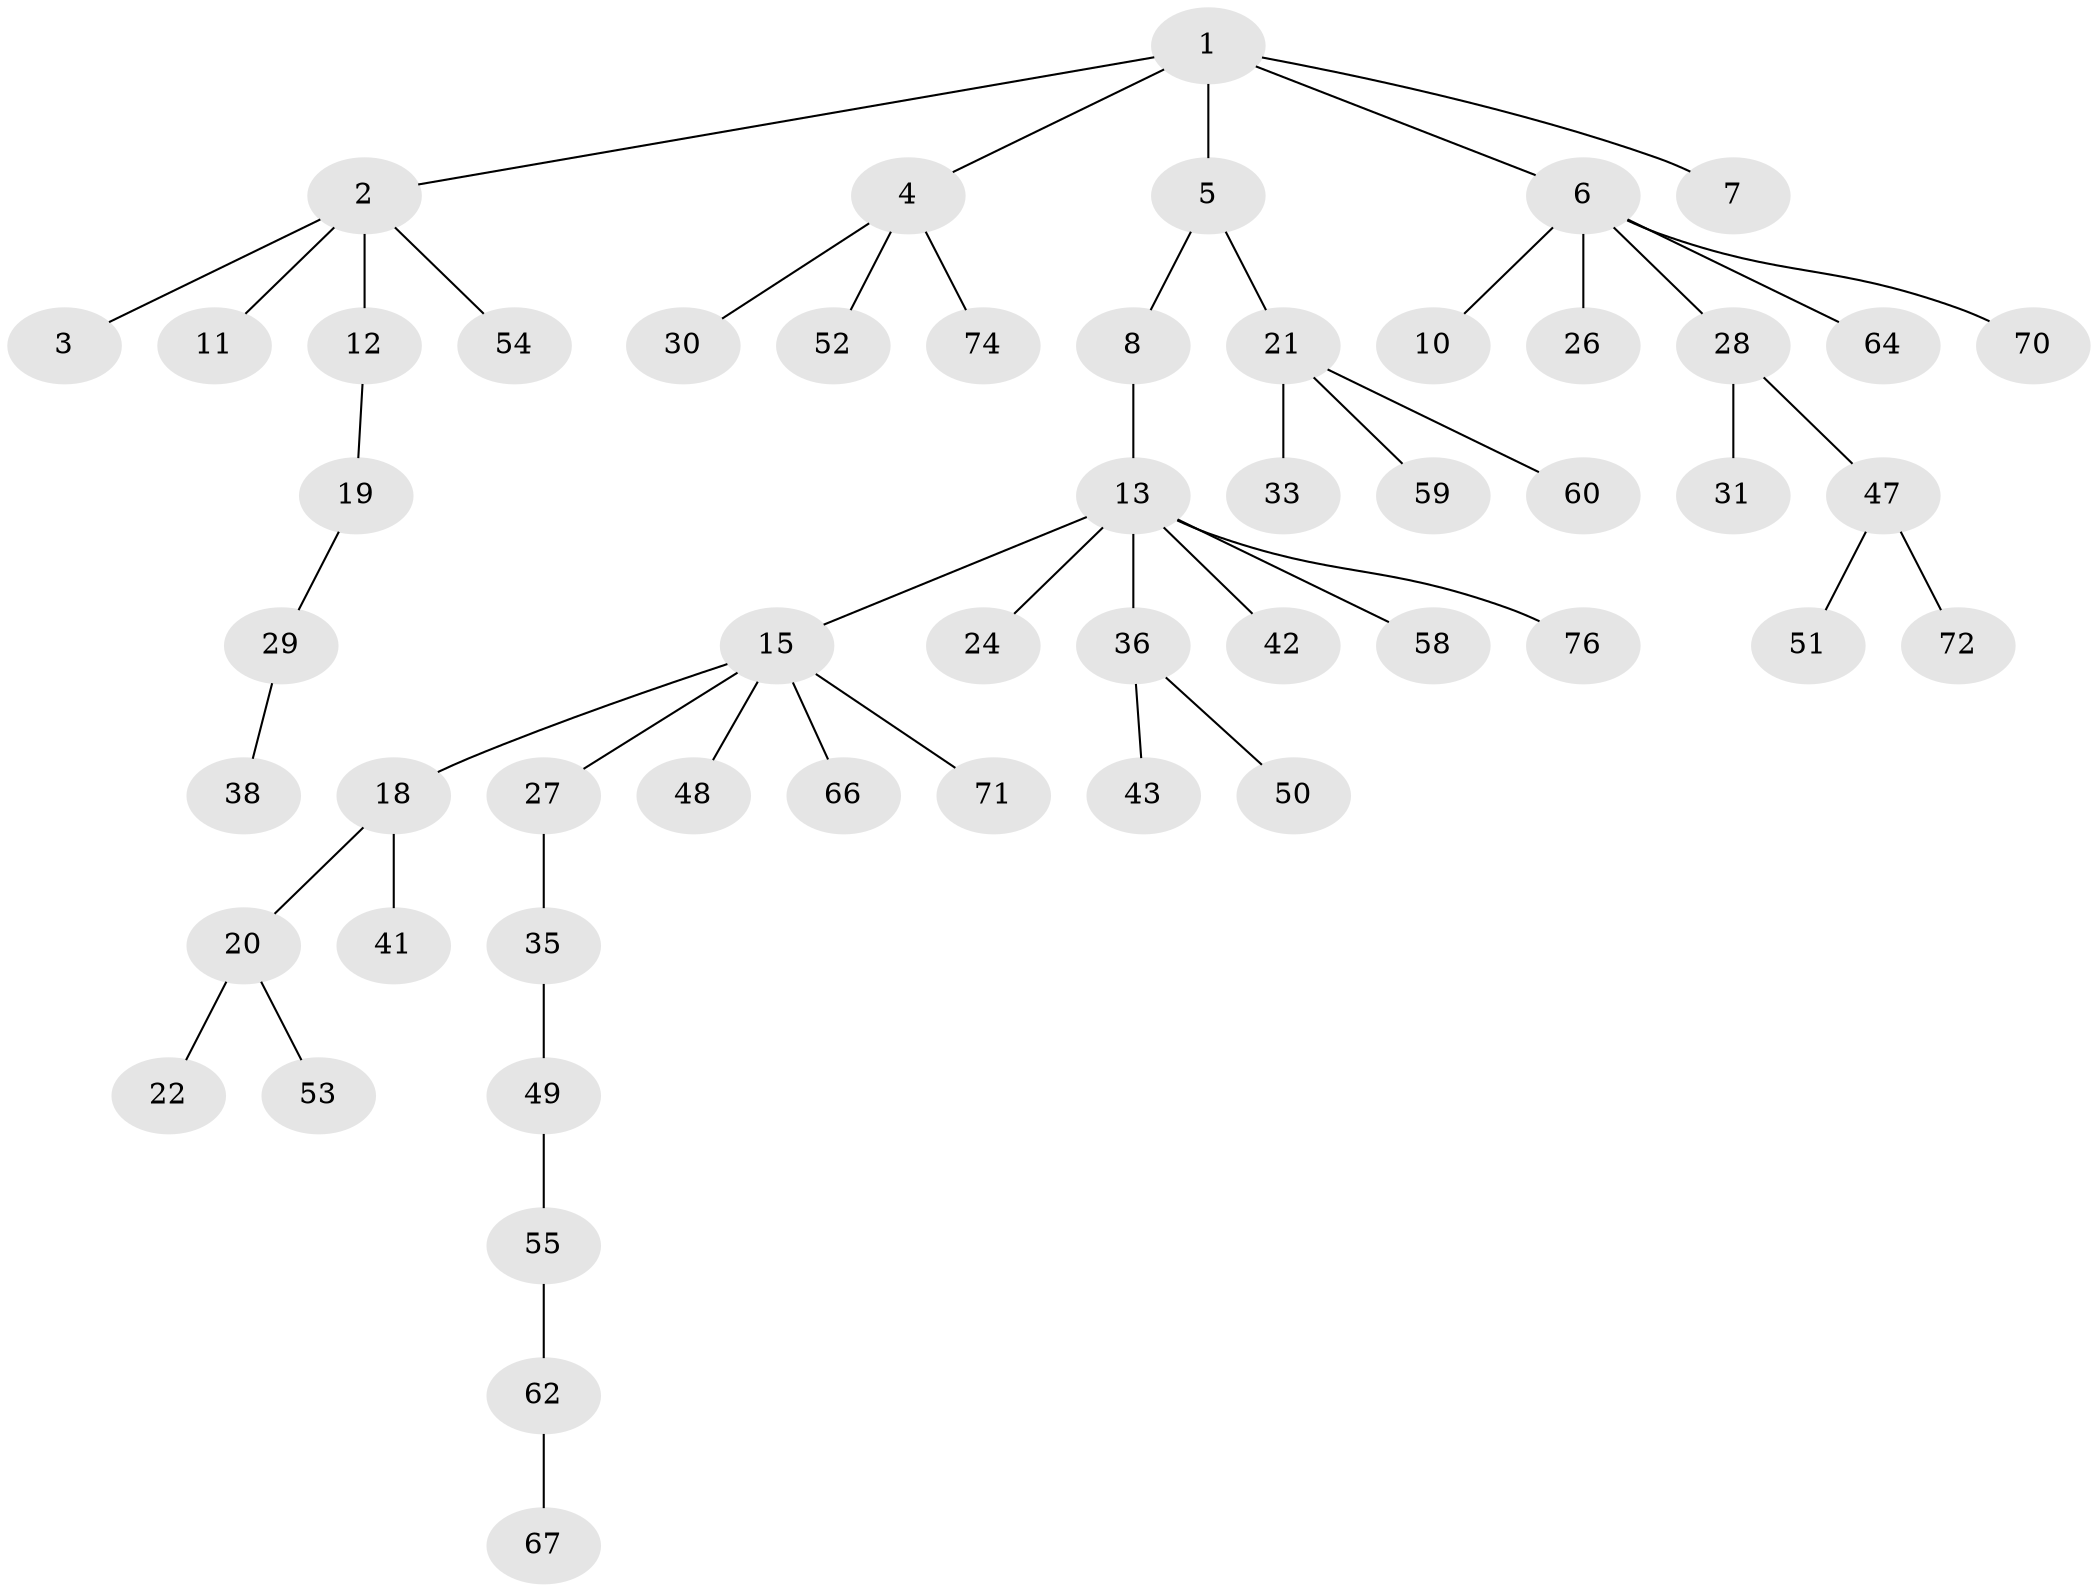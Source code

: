 // Generated by graph-tools (version 1.1) at 2025/24/03/03/25 07:24:07]
// undirected, 53 vertices, 52 edges
graph export_dot {
graph [start="1"]
  node [color=gray90,style=filled];
  1 [super="+17"];
  2 [super="+9"];
  3 [super="+32"];
  4 [super="+44"];
  5;
  6 [super="+16"];
  7 [super="+46"];
  8 [super="+25"];
  10;
  11 [super="+56"];
  12 [super="+77"];
  13 [super="+14"];
  15 [super="+34"];
  18 [super="+40"];
  19;
  20;
  21 [super="+23"];
  22 [super="+45"];
  24;
  26 [super="+69"];
  27;
  28 [super="+39"];
  29 [super="+78"];
  30 [super="+63"];
  31;
  33;
  35 [super="+37"];
  36 [super="+75"];
  38 [super="+73"];
  41;
  42;
  43;
  47 [super="+57"];
  48;
  49;
  50 [super="+61"];
  51;
  52;
  53;
  54;
  55 [super="+68"];
  58;
  59;
  60;
  62 [super="+65"];
  64;
  66;
  67;
  70;
  71;
  72;
  74;
  76;
  1 -- 2;
  1 -- 4;
  1 -- 5;
  1 -- 6;
  1 -- 7;
  2 -- 3;
  2 -- 11;
  2 -- 54;
  2 -- 12;
  4 -- 30;
  4 -- 52;
  4 -- 74;
  5 -- 8;
  5 -- 21;
  6 -- 10;
  6 -- 26;
  6 -- 64;
  6 -- 70;
  6 -- 28;
  8 -- 13;
  12 -- 19;
  13 -- 15;
  13 -- 24;
  13 -- 36;
  13 -- 42;
  13 -- 58;
  13 -- 76;
  15 -- 18;
  15 -- 27;
  15 -- 71;
  15 -- 48;
  15 -- 66;
  18 -- 20;
  18 -- 41;
  19 -- 29;
  20 -- 22;
  20 -- 53;
  21 -- 33;
  21 -- 59;
  21 -- 60;
  27 -- 35;
  28 -- 31;
  28 -- 47;
  29 -- 38;
  35 -- 49;
  36 -- 43;
  36 -- 50;
  47 -- 51;
  47 -- 72;
  49 -- 55;
  55 -- 62;
  62 -- 67;
}
